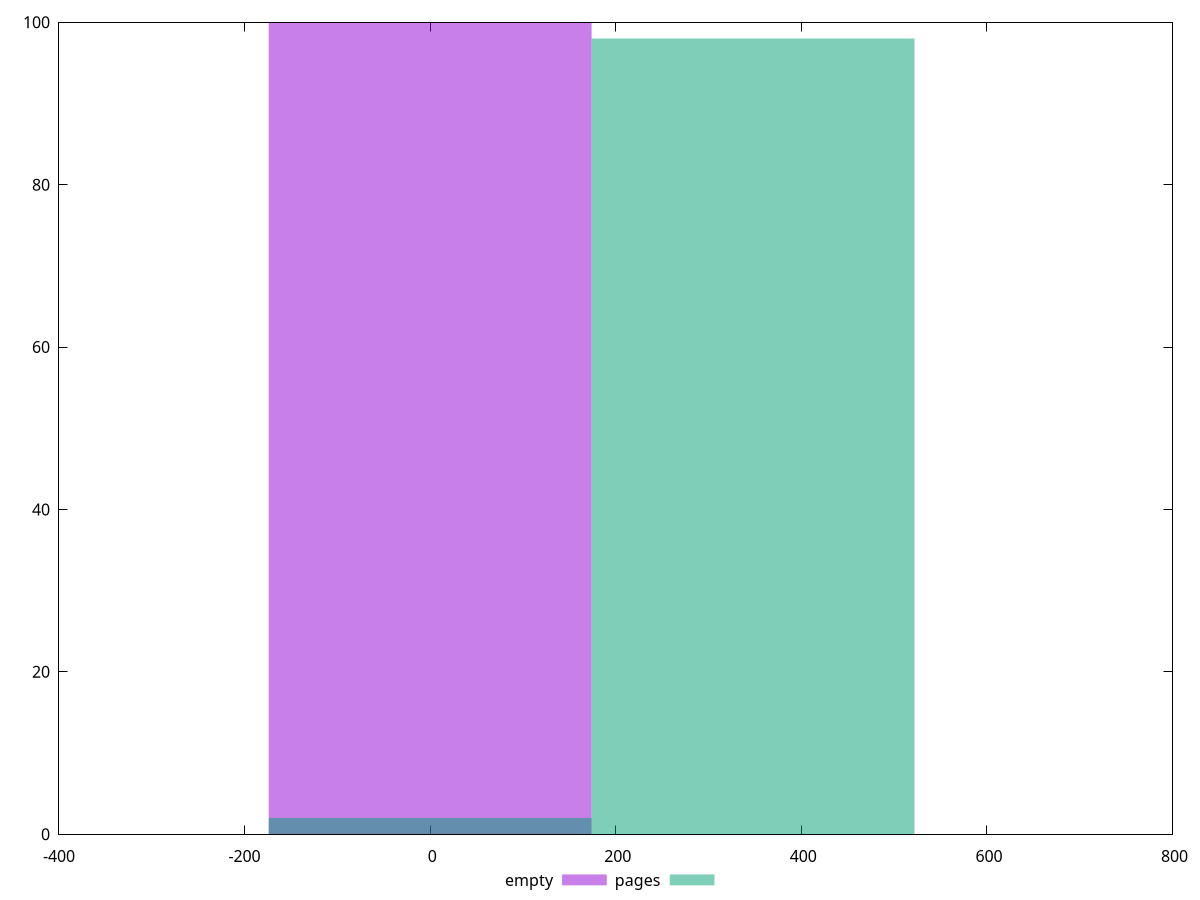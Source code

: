 reset
set terminal svg size 640, 500 enhanced background rgb 'white'
set output "reprap/uses-rel-preconnect/comparison/histogram/0_vs_1.svg"

$empty <<EOF
0 100
EOF

$pages <<EOF
0 2
347.96780484030734 98
EOF

set key outside below
set boxwidth 347.96780484030734
set yrange [0:100]
set style fill transparent solid 0.5 noborder

plot \
  $empty title "empty" with boxes, \
  $pages title "pages" with boxes, \


reset
